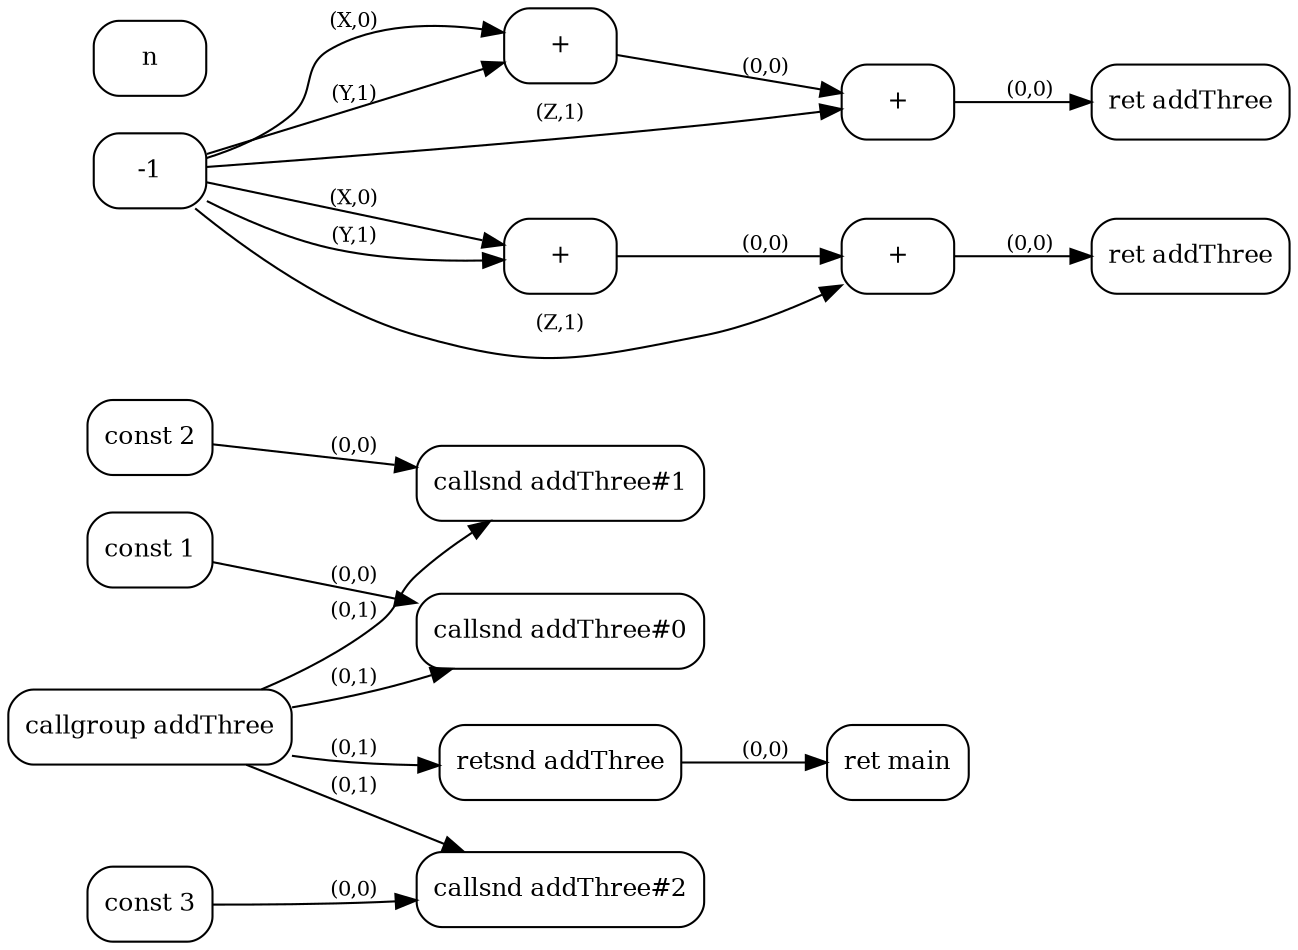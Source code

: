 digraph G {
  rankdir=LR;
  node [shape=box, style=rounded, fontsize=12];
  n0 [label="const 1"];
  n1 [label="const 2"];
  n2 [label="const 3"];
  n3 [label="+"];
  n4 [label="+"];
  n5 [label="ret addThree"];
  n6 [label="callgroup addThree"];
  n7 [label="callsnd addThree#0"];
  n8 [label="callsnd addThree#1"];
  n9 [label="callsnd addThree#2"];
  n10 [label="retsnd addThree"];
  n11 [label="ret main"];
  n12 [label="+"];
  n13 [label="+"];
  n14 [label="ret addThree"];
  n-1 -> n3 [label="(X,0)", fontsize=10];
  n-1 -> n3 [label="(Y,1)", fontsize=10];
  n3 -> n4 [label="(0,0)", fontsize=10];
  n-1 -> n4 [label="(Z,1)", fontsize=10];
  n4 -> n5 [label="(0,0)", fontsize=10];
  n0 -> n7 [label="(0,0)", fontsize=10];
  n6 -> n7 [label="(0,1)", fontsize=10];
  n1 -> n8 [label="(0,0)", fontsize=10];
  n6 -> n8 [label="(0,1)", fontsize=10];
  n2 -> n9 [label="(0,0)", fontsize=10];
  n6 -> n9 [label="(0,1)", fontsize=10];
  n6 -> n10 [label="(0,1)", fontsize=10];
  n10 -> n11 [label="(0,0)", fontsize=10];
  n-1 -> n12 [label="(X,0)", fontsize=10];
  n-1 -> n12 [label="(Y,1)", fontsize=10];
  n12 -> n13 [label="(0,0)", fontsize=10];
  n-1 -> n13 [label="(Z,1)", fontsize=10];
  n13 -> n14 [label="(0,0)", fontsize=10];
}
